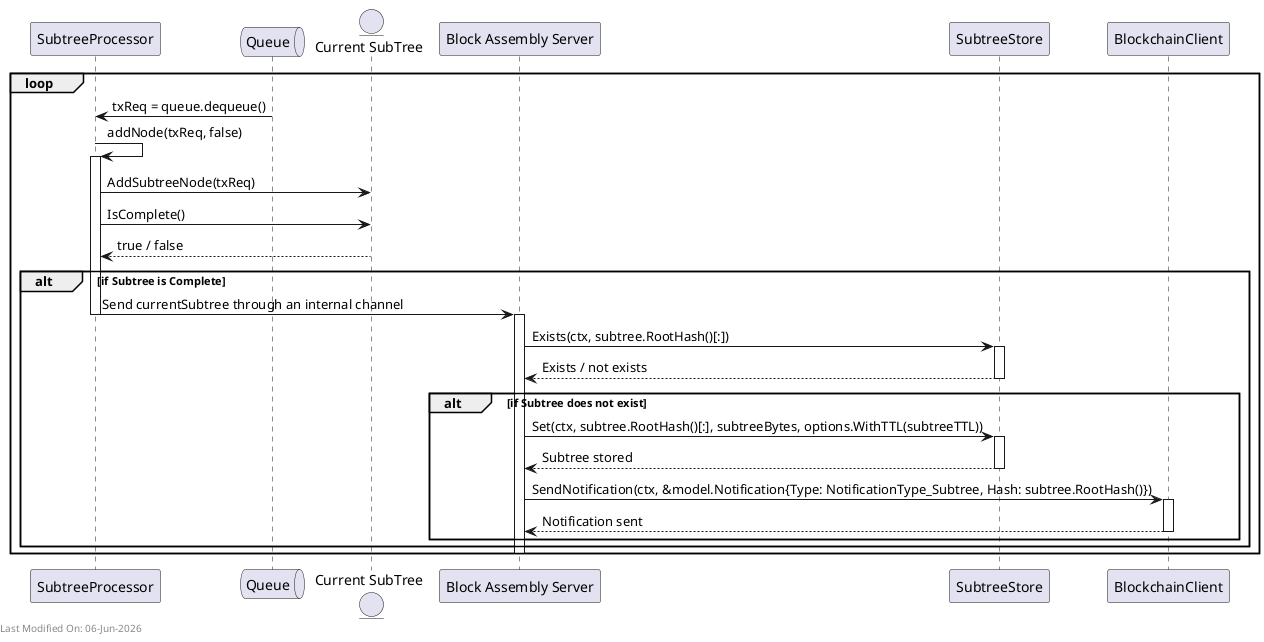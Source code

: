 @startuml
participant "SubtreeProcessor" as SubtreeProc
queue "Queue" as TxQueue
entity "Current SubTree" as currentSubtree
participant "Block Assembly Server" as Server
participant "SubtreeStore" as Store
participant "BlockchainClient" as Blockchain

loop
    TxQueue -> SubtreeProc : txReq = queue.dequeue()
    SubtreeProc -> SubtreeProc : addNode(txReq, false)
    activate SubtreeProc
    SubtreeProc -> currentSubtree : AddSubtreeNode(txReq)
    SubtreeProc -> currentSubtree : IsComplete()
    currentSubtree --> SubtreeProc : true / false

    alt if Subtree is Complete
        SubtreeProc -> Server : Send currentSubtree through an internal channel
        deactivate SubtreeProc
        activate Server
        Server -> Store : Exists(ctx, subtree.RootHash()[:])
        activate Store
        Store --> Server : Exists / not exists
        deactivate Store

        alt if Subtree does not exist
            Server -> Store : Set(ctx, subtree.RootHash()[:], subtreeBytes, options.WithTTL(subtreeTTL))
            activate Store
            Store --> Server : Subtree stored
            deactivate Store

            Server -> Blockchain : SendNotification(ctx, &model.Notification{Type: NotificationType_Subtree, Hash: subtree.RootHash()})
            activate Blockchain
            Blockchain --> Server : Notification sent
            deactivate Blockchain
        end
    end

    deactivate Server
end

left footer Last Modified On: %date("dd-MMM-yyyy")

@enduml
